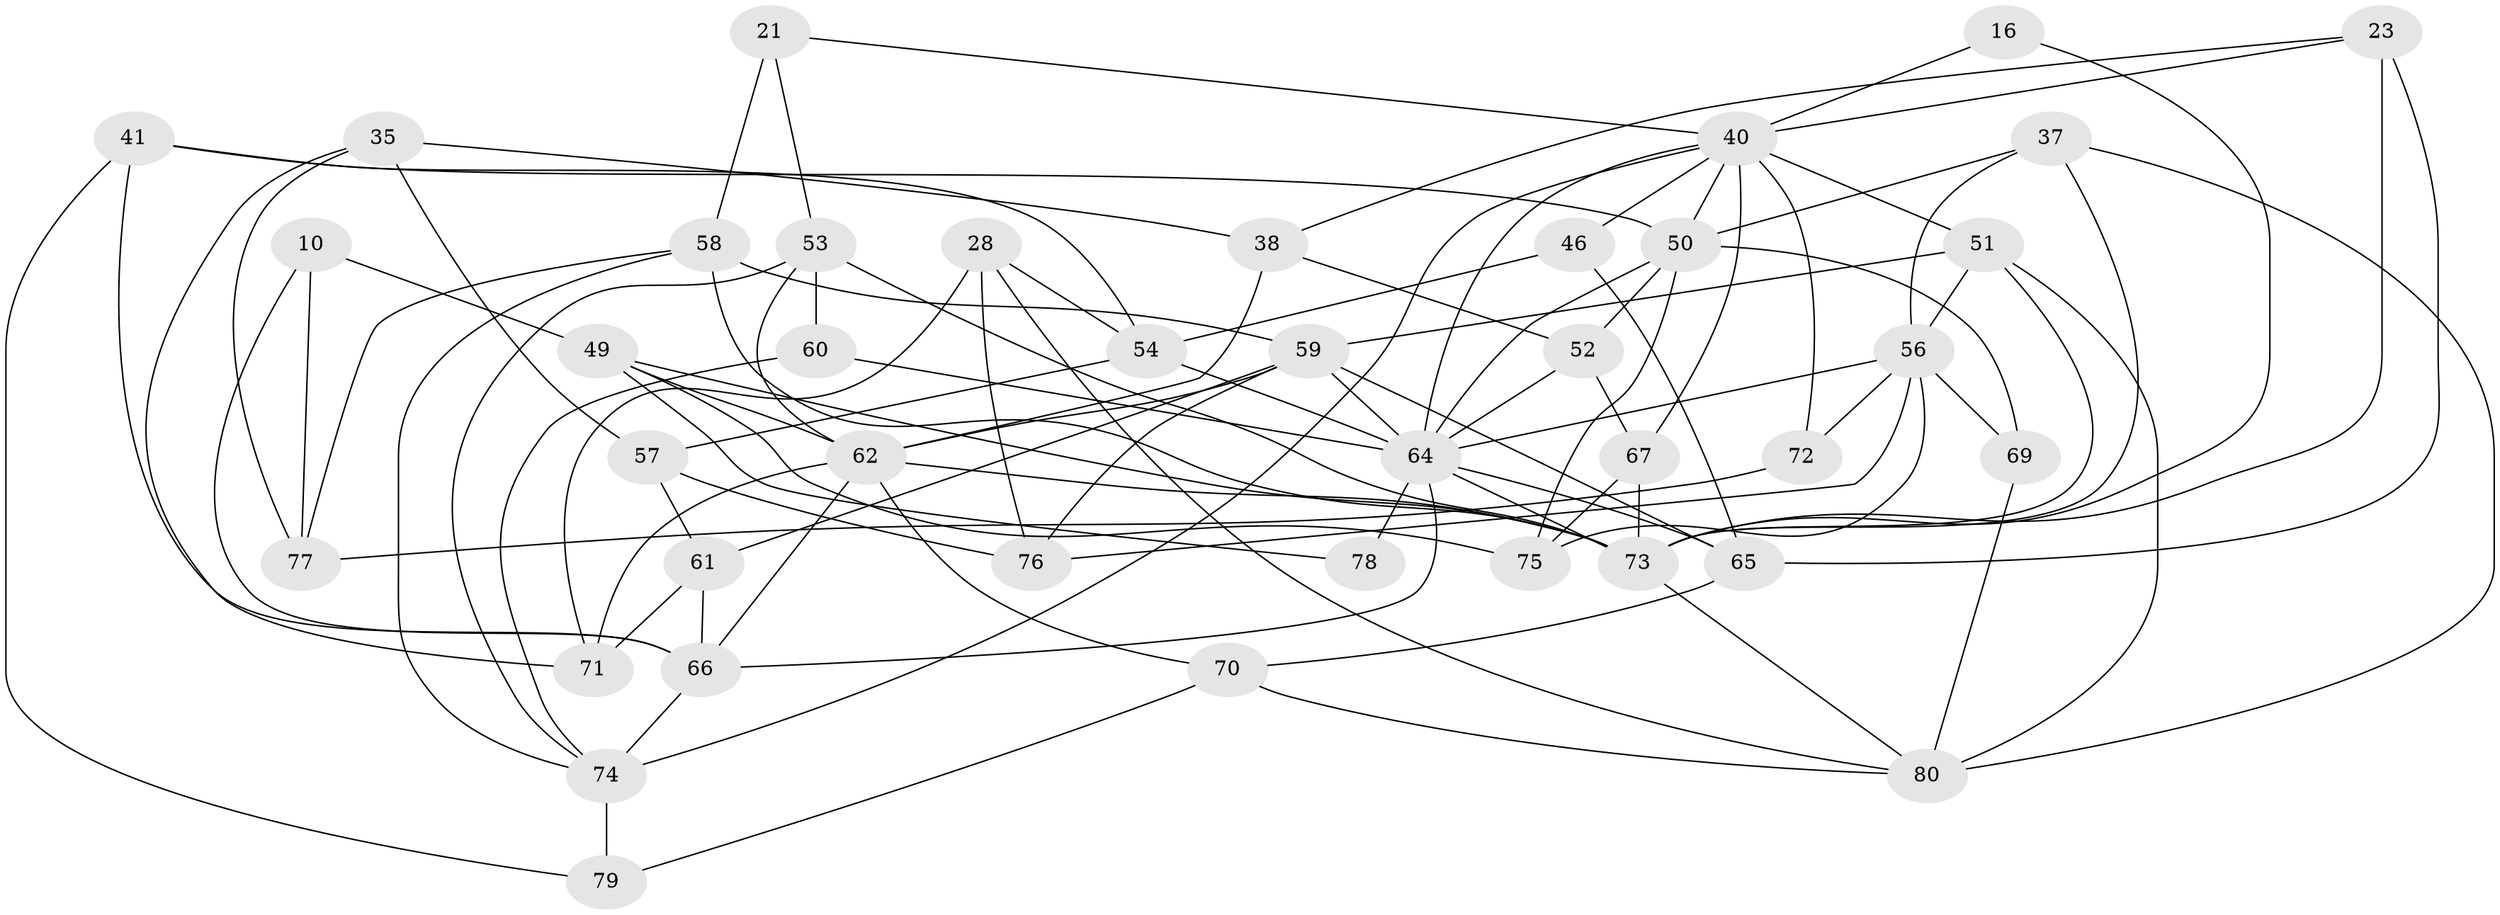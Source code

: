 // original degree distribution, {4: 1.0}
// Generated by graph-tools (version 1.1) at 2025/58/03/09/25 04:58:30]
// undirected, 40 vertices, 97 edges
graph export_dot {
graph [start="1"]
  node [color=gray90,style=filled];
  10;
  16;
  21;
  23 [super="+13"];
  28;
  35;
  37;
  38;
  40 [super="+2+32"];
  41;
  46;
  49 [super="+27"];
  50 [super="+5+29"];
  51 [super="+39"];
  52 [super="+30"];
  53 [super="+31"];
  54 [super="+43"];
  56 [super="+8+42"];
  57;
  58 [super="+11"];
  59 [super="+9+36+14"];
  60;
  61;
  62 [super="+18+55"];
  64 [super="+19+26+44"];
  65 [super="+4"];
  66 [super="+3+48"];
  67;
  69;
  70;
  71;
  72;
  73 [super="+17+34+22+68+45"];
  74 [super="+24+47"];
  75;
  76;
  77 [super="+63"];
  78;
  79;
  80 [super="+25"];
  10 -- 49;
  10 -- 77 [weight=2];
  10 -- 66;
  16 -- 40 [weight=2];
  16 -- 73 [weight=2];
  21 -- 58 [weight=2];
  21 -- 53;
  21 -- 40;
  23 -- 38;
  23 -- 40;
  23 -- 65 [weight=2];
  23 -- 73 [weight=2];
  28 -- 76;
  28 -- 71;
  28 -- 80;
  28 -- 54;
  35 -- 38;
  35 -- 71;
  35 -- 57;
  35 -- 77;
  37 -- 50;
  37 -- 80;
  37 -- 56;
  37 -- 73;
  38 -- 52;
  38 -- 62;
  40 -- 67;
  40 -- 72;
  40 -- 46 [weight=2];
  40 -- 51;
  40 -- 50;
  40 -- 64;
  40 -- 74;
  41 -- 79;
  41 -- 66;
  41 -- 50;
  41 -- 54;
  46 -- 65;
  46 -- 54;
  49 -- 78 [weight=2];
  49 -- 73;
  49 -- 75;
  49 -- 62;
  50 -- 52 [weight=3];
  50 -- 69 [weight=2];
  50 -- 75;
  50 -- 64;
  51 -- 80;
  51 -- 59 [weight=2];
  51 -- 56;
  51 -- 73;
  52 -- 67;
  52 -- 64;
  53 -- 60 [weight=2];
  53 -- 62;
  53 -- 73;
  53 -- 74;
  54 -- 57;
  54 -- 64 [weight=2];
  56 -- 75;
  56 -- 72;
  56 -- 76;
  56 -- 69;
  56 -- 64 [weight=2];
  57 -- 76;
  57 -- 61;
  58 -- 59;
  58 -- 73;
  58 -- 77;
  58 -- 74;
  59 -- 61;
  59 -- 65;
  59 -- 76;
  59 -- 62 [weight=2];
  59 -- 64 [weight=2];
  60 -- 74;
  60 -- 64;
  61 -- 66;
  61 -- 71;
  62 -- 71;
  62 -- 70;
  62 -- 66 [weight=2];
  62 -- 73;
  64 -- 78 [weight=2];
  64 -- 73 [weight=2];
  64 -- 65;
  64 -- 66;
  65 -- 70;
  66 -- 74 [weight=2];
  67 -- 75;
  67 -- 73;
  69 -- 80;
  70 -- 79;
  70 -- 80;
  72 -- 77 [weight=2];
  73 -- 80;
  74 -- 79 [weight=2];
}
